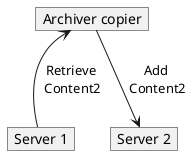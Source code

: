 @startuml
skinparam shadowing false

hide fields
hide methods

object "Archiver copier" as copier {
       "Copy Content2 from s1 to s2"
}

object "Server 1" as s1 {
       Content1
       Content2
}

object "Server 2" as s2 {
       Content1
       Content3
}

copier --> s2: "Add\n Content2"
copier <-- s1: "Retrieve\n Content2"

@enduml